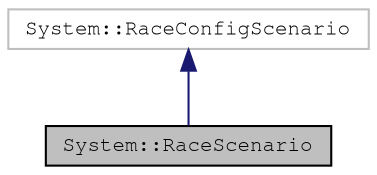 digraph "System::RaceScenario"
{
 // LATEX_PDF_SIZE
  edge [fontname="FreeMono",fontsize="10",labelfontname="FreeMono",labelfontsize="10"];
  node [fontname="FreeMono",fontsize="10",shape=record];
  Node1 [label="System::RaceScenario",height=0.2,width=0.4,color="black", fillcolor="grey75", style="filled", fontcolor="black",tooltip=" "];
  Node2 -> Node1 [dir="back",color="midnightblue",fontsize="10",style="solid",fontname="FreeMono"];
  Node2 [label="System::RaceConfigScenario",height=0.2,width=0.4,color="grey75", fillcolor="white", style="filled",URL="$class_system_1_1_race_config_scenario.html",tooltip=" "];
}
